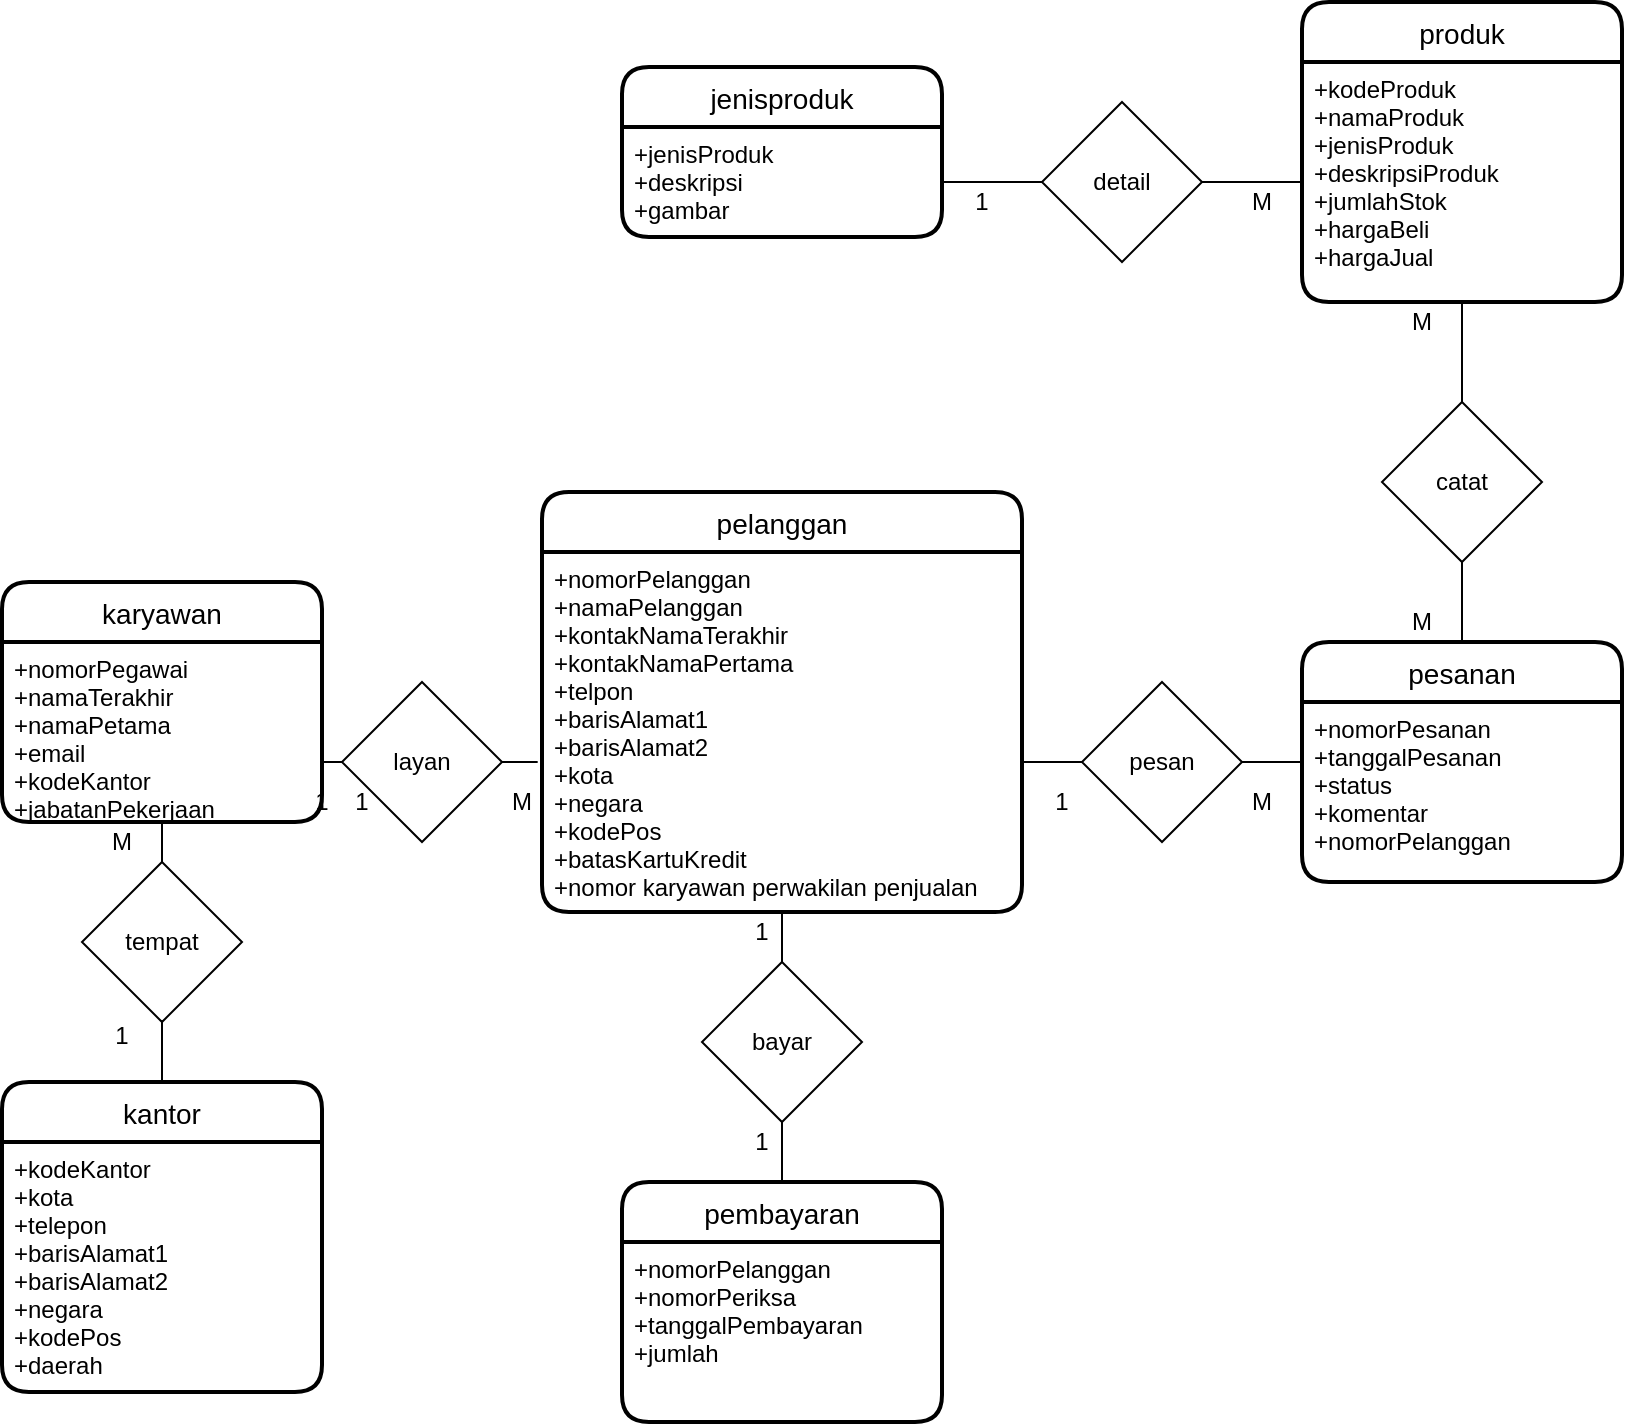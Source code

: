 <mxfile version="14.0.0"><diagram id="56AqC4jp03RxfywIVP9d" name="Page-1"><mxGraphModel dx="806" dy="1688" grid="1" gridSize="10" guides="1" tooltips="1" connect="1" arrows="1" fold="1" page="1" pageScale="1" pageWidth="827" pageHeight="1169" math="0" shadow="0"><root><mxCell id="0"/><mxCell id="1" parent="0"/><mxCell id="IKhC9tS_Qys87OeUw4fw-12" value="" style="endArrow=none;html=1;entryX=0.5;entryY=1;entryDx=0;entryDy=0;exitX=0.5;exitY=0;exitDx=0;exitDy=0;" parent="1" source="Dr9Og1xa7zKaga_bHuIm-20" target="IKhC9tS_Qys87OeUw4fw-66" edge="1"><mxGeometry width="50" height="50" relative="1" as="geometry"><mxPoint x="370" y="490" as="sourcePoint"/><mxPoint x="369.5" y="460" as="targetPoint"/></mxGeometry></mxCell><mxCell id="IKhC9tS_Qys87OeUw4fw-13" value="" style="endArrow=none;html=1;exitX=0.5;exitY=0;exitDx=0;exitDy=0;entryX=0.5;entryY=1;entryDx=0;entryDy=0;" parent="1" source="Dr9Og1xa7zKaga_bHuIm-18" target="IKhC9tS_Qys87OeUw4fw-69" edge="1"><mxGeometry width="50" height="50" relative="1" as="geometry"><mxPoint x="90" y="520" as="sourcePoint"/><mxPoint x="80" y="400" as="targetPoint"/></mxGeometry></mxCell><mxCell id="IKhC9tS_Qys87OeUw4fw-14" value="" style="endArrow=none;html=1;entryX=1;entryY=0.5;entryDx=0;entryDy=0;exitX=0;exitY=0.5;exitDx=0;exitDy=0;" parent="1" source="n4CuuyzOpn1lhp555N89-1" target="IKhC9tS_Qys87OeUw4fw-58" edge="1"><mxGeometry width="50" height="50" relative="1" as="geometry"><mxPoint x="600" y="145" as="sourcePoint"/><mxPoint x="460" y="100" as="targetPoint"/></mxGeometry></mxCell><mxCell id="IKhC9tS_Qys87OeUw4fw-18" value="" style="endArrow=none;html=1;entryX=-0.009;entryY=0.583;entryDx=0;entryDy=0;entryPerimeter=0;exitX=1;exitY=0.5;exitDx=0;exitDy=0;" parent="1" source="Dr9Og1xa7zKaga_bHuIm-15" target="IKhC9tS_Qys87OeUw4fw-66" edge="1"><mxGeometry width="50" height="50" relative="1" as="geometry"><mxPoint x="180" y="360" as="sourcePoint"/><mxPoint x="260" y="345" as="targetPoint"/></mxGeometry></mxCell><mxCell id="IKhC9tS_Qys87OeUw4fw-33" value="" style="endArrow=none;html=1;entryX=0.5;entryY=1;entryDx=0;entryDy=0;exitX=0.5;exitY=0;exitDx=0;exitDy=0;" parent="1" source="Dr9Og1xa7zKaga_bHuIm-5" target="IKhC9tS_Qys87OeUw4fw-60" edge="1"><mxGeometry width="50" height="50" relative="1" as="geometry"><mxPoint x="680" y="230" as="sourcePoint"/><mxPoint x="660" y="130" as="targetPoint"/></mxGeometry></mxCell><mxCell id="IKhC9tS_Qys87OeUw4fw-45" value="1" style="text;html=1;strokeColor=none;fillColor=none;align=center;verticalAlign=middle;whiteSpace=wrap;rounded=0;" parent="1" vertex="1"><mxGeometry x="150" y="370" width="40" height="20" as="geometry"/></mxCell><mxCell id="IKhC9tS_Qys87OeUw4fw-46" value="M" style="text;html=1;strokeColor=none;fillColor=none;align=center;verticalAlign=middle;whiteSpace=wrap;rounded=0;" parent="1" vertex="1"><mxGeometry x="250" y="370" width="40" height="20" as="geometry"/></mxCell><mxCell id="IKhC9tS_Qys87OeUw4fw-47" value="M" style="text;html=1;strokeColor=none;fillColor=none;align=center;verticalAlign=middle;whiteSpace=wrap;rounded=0;" parent="1" vertex="1"><mxGeometry x="50" y="390" width="40" height="20" as="geometry"/></mxCell><mxCell id="IKhC9tS_Qys87OeUw4fw-48" value="1" style="text;html=1;strokeColor=none;fillColor=none;align=center;verticalAlign=middle;whiteSpace=wrap;rounded=0;" parent="1" vertex="1"><mxGeometry x="370" y="435" width="40" height="20" as="geometry"/></mxCell><mxCell id="IKhC9tS_Qys87OeUw4fw-49" value="1" style="text;html=1;strokeColor=none;fillColor=none;align=center;verticalAlign=middle;whiteSpace=wrap;rounded=0;" parent="1" vertex="1"><mxGeometry x="170" y="370" width="40" height="20" as="geometry"/></mxCell><mxCell id="IKhC9tS_Qys87OeUw4fw-50" value="1" style="text;html=1;strokeColor=none;fillColor=none;align=center;verticalAlign=middle;whiteSpace=wrap;rounded=0;" parent="1" vertex="1"><mxGeometry x="370" y="540" width="40" height="20" as="geometry"/></mxCell><mxCell id="IKhC9tS_Qys87OeUw4fw-51" value="1" style="text;html=1;strokeColor=none;fillColor=none;align=center;verticalAlign=middle;whiteSpace=wrap;rounded=0;" parent="1" vertex="1"><mxGeometry x="520" y="370" width="40" height="20" as="geometry"/></mxCell><mxCell id="IKhC9tS_Qys87OeUw4fw-52" value="M" style="text;html=1;strokeColor=none;fillColor=none;align=center;verticalAlign=middle;whiteSpace=wrap;rounded=0;" parent="1" vertex="1"><mxGeometry x="620" y="370" width="40" height="20" as="geometry"/></mxCell><mxCell id="IKhC9tS_Qys87OeUw4fw-53" value="M&lt;span style=&quot;color: rgba(0 , 0 , 0 , 0) ; font-family: monospace ; font-size: 0px&quot;&gt;%3CmxGraphModel%3E%3Croot%3E%3CmxCell%20id%3D%220%22%2F%3E%3CmxCell%20id%3D%221%22%20parent%3D%220%22%2F%3E%3CmxCell%20id%3D%222%22%20value%3D%221%22%20style%3D%22text%3Bhtml%3D1%3BstrokeColor%3Dnone%3BfillColor%3Dnone%3Balign%3Dcenter%3BverticalAlign%3Dmiddle%3BwhiteSpace%3Dwrap%3Brounded%3D0%3B%22%20vertex%3D%221%22%20parent%3D%221%22%3E%3CmxGeometry%20x%3D%22450%22%20y%3D%22330%22%20width%3D%2240%22%20height%3D%2220%22%20as%3D%22geometry%22%2F%3E%3C%2FmxCell%3E%3C%2Froot%3E%3C%2FmxGraphModel%3E&lt;/span&gt;" style="text;html=1;strokeColor=none;fillColor=none;align=center;verticalAlign=middle;whiteSpace=wrap;rounded=0;" parent="1" vertex="1"><mxGeometry x="700" y="280" width="40" height="20" as="geometry"/></mxCell><mxCell id="IKhC9tS_Qys87OeUw4fw-54" value="M&lt;span style=&quot;color: rgba(0 , 0 , 0 , 0) ; font-family: monospace ; font-size: 0px&quot;&gt;%3CmxGraphModel%3E%3Croot%3E%3CmxCell%20id%3D%220%22%2F%3E%3CmxCell%20id%3D%221%22%20parent%3D%220%22%2F%3E%3CmxCell%20id%3D%222%22%20value%3D%221%22%20style%3D%22text%3Bhtml%3D1%3BstrokeColor%3Dnone%3BfillColor%3Dnone%3Balign%3Dcenter%3BverticalAlign%3Dmiddle%3BwhiteSpace%3Dwrap%3Brounded%3D0%3B%22%20vertex%3D%221%22%20parent%3D%221%22%3E%3CmxGeometry%20x%3D%22450%22%20y%3D%22330%22%20width%3D%2240%22%20height%3D%2220%22%20as%3D%22geometry%22%2F%3E%3C%2FmxCell%3E%3C%2Froot%3E%3C%2FmxGraphModel%3E&lt;/span&gt;" style="text;html=1;strokeColor=none;fillColor=none;align=center;verticalAlign=middle;whiteSpace=wrap;rounded=0;" parent="1" vertex="1"><mxGeometry x="700" y="130" width="40" height="20" as="geometry"/></mxCell><mxCell id="IKhC9tS_Qys87OeUw4fw-55" value="M&lt;span style=&quot;color: rgba(0 , 0 , 0 , 0) ; font-family: monospace ; font-size: 0px&quot;&gt;%3CmxGraphModel%3E%3Croot%3E%3CmxCell%20id%3D%220%22%2F%3E%3CmxCell%20id%3D%221%22%20parent%3D%220%22%2F%3E%3CmxCell%20id%3D%222%22%20value%3D%221%22%20style%3D%22text%3Bhtml%3D1%3BstrokeColor%3Dnone%3BfillColor%3Dnone%3Balign%3Dcenter%3BverticalAlign%3Dmiddle%3BwhiteSpace%3Dwrap%3Brounded%3D0%3B%22%20vertex%3D%221%22%20parent%3D%221%22%3E%3CmxGeometry%20x%3D%22450%22%20y%3D%22330%22%20width%3D%2240%22%20height%3D%2220%22%20as%3D%22geometry%22%2F%3E%3C%2FmxCell%3E%3C%2Froot%3E%3C%2FmxGraphModel%3E&lt;/span&gt;" style="text;html=1;strokeColor=none;fillColor=none;align=center;verticalAlign=middle;whiteSpace=wrap;rounded=0;" parent="1" vertex="1"><mxGeometry x="620" y="70" width="40" height="20" as="geometry"/></mxCell><mxCell id="IKhC9tS_Qys87OeUw4fw-56" value="1" style="text;html=1;strokeColor=none;fillColor=none;align=center;verticalAlign=middle;whiteSpace=wrap;rounded=0;" parent="1" vertex="1"><mxGeometry x="480" y="70" width="40" height="20" as="geometry"/></mxCell><mxCell id="IKhC9tS_Qys87OeUw4fw-57" value="jenisproduk" style="swimlane;childLayout=stackLayout;horizontal=1;startSize=30;horizontalStack=0;rounded=1;fontSize=14;fontStyle=0;strokeWidth=2;resizeParent=0;resizeLast=1;shadow=0;dashed=0;align=center;" parent="1" vertex="1"><mxGeometry x="320" y="12.5" width="160" height="85" as="geometry"><mxRectangle x="290" y="70" width="100" height="30" as="alternateBounds"/></mxGeometry></mxCell><mxCell id="IKhC9tS_Qys87OeUw4fw-58" value="+jenisProduk&#xA;+deskripsi&#xA;+gambar" style="align=left;strokeColor=none;fillColor=none;spacingLeft=4;fontSize=12;verticalAlign=top;resizable=0;rotatable=0;part=1;" parent="IKhC9tS_Qys87OeUw4fw-57" vertex="1"><mxGeometry y="30" width="160" height="55" as="geometry"/></mxCell><mxCell id="IKhC9tS_Qys87OeUw4fw-59" value="produk" style="swimlane;childLayout=stackLayout;horizontal=1;startSize=30;horizontalStack=0;rounded=1;fontSize=14;fontStyle=0;strokeWidth=2;resizeParent=0;resizeLast=1;shadow=0;dashed=0;align=center;" parent="1" vertex="1"><mxGeometry x="660" y="-20" width="160" height="150" as="geometry"><mxRectangle x="580" y="70" width="80" height="30" as="alternateBounds"/></mxGeometry></mxCell><mxCell id="IKhC9tS_Qys87OeUw4fw-60" value="+kodeProduk&#xA;+namaProduk&#xA;+jenisProduk&#xA;+deskripsiProduk&#xA;+jumlahStok&#xA;+hargaBeli&#xA;+hargaJual&#xA;" style="align=left;strokeColor=none;fillColor=none;spacingLeft=4;fontSize=12;verticalAlign=top;resizable=0;rotatable=0;part=1;" parent="IKhC9tS_Qys87OeUw4fw-59" vertex="1"><mxGeometry y="30" width="160" height="120" as="geometry"/></mxCell><mxCell id="IKhC9tS_Qys87OeUw4fw-63" value="pesanan" style="swimlane;childLayout=stackLayout;horizontal=1;startSize=30;horizontalStack=0;rounded=1;fontSize=14;fontStyle=0;strokeWidth=2;resizeParent=0;resizeLast=1;shadow=0;dashed=0;align=center;" parent="1" vertex="1"><mxGeometry x="660" y="300" width="160" height="120" as="geometry"/></mxCell><mxCell id="IKhC9tS_Qys87OeUw4fw-64" value="+nomorPesanan&#xA;+tanggalPesanan&#xA;+status&#xA;+komentar&#xA;+nomorPelanggan" style="align=left;strokeColor=none;fillColor=none;spacingLeft=4;fontSize=12;verticalAlign=top;resizable=0;rotatable=0;part=1;" parent="IKhC9tS_Qys87OeUw4fw-63" vertex="1"><mxGeometry y="30" width="160" height="90" as="geometry"/></mxCell><mxCell id="IKhC9tS_Qys87OeUw4fw-65" value="pelanggan" style="swimlane;childLayout=stackLayout;horizontal=1;startSize=30;horizontalStack=0;rounded=1;fontSize=14;fontStyle=0;strokeWidth=2;resizeParent=0;resizeLast=1;shadow=0;dashed=0;align=center;" parent="1" vertex="1"><mxGeometry x="280" y="225" width="240" height="210" as="geometry"/></mxCell><mxCell id="IKhC9tS_Qys87OeUw4fw-66" value="+nomorPelanggan&#xA;+namaPelanggan&#xA;+kontakNamaTerakhir&#xA;+kontakNamaPertama&#xA;+telpon&#xA;+barisAlamat1&#xA;+barisAlamat2&#xA;+kota&#xA;+negara&#xA;+kodePos&#xA;+batasKartuKredit&#xA;+nomor karyawan perwakilan penjualan" style="align=left;strokeColor=none;fillColor=none;spacingLeft=4;fontSize=12;verticalAlign=top;resizable=0;rotatable=0;part=1;" parent="IKhC9tS_Qys87OeUw4fw-65" vertex="1"><mxGeometry y="30" width="240" height="180" as="geometry"/></mxCell><mxCell id="IKhC9tS_Qys87OeUw4fw-68" value="karyawan" style="swimlane;childLayout=stackLayout;horizontal=1;startSize=30;horizontalStack=0;rounded=1;fontSize=14;fontStyle=0;strokeWidth=2;resizeParent=0;resizeLast=1;shadow=0;dashed=0;align=center;" parent="1" vertex="1"><mxGeometry x="10" y="270" width="160" height="120" as="geometry"/></mxCell><mxCell id="IKhC9tS_Qys87OeUw4fw-69" value="+nomorPegawai&#xA;+namaTerakhir&#xA;+namaPetama&#xA;+email&#xA;+kodeKantor&#xA;+jabatanPekerjaan" style="align=left;strokeColor=none;fillColor=none;spacingLeft=4;fontSize=12;verticalAlign=top;resizable=0;rotatable=0;part=1;" parent="IKhC9tS_Qys87OeUw4fw-68" vertex="1"><mxGeometry y="30" width="160" height="90" as="geometry"/></mxCell><mxCell id="IKhC9tS_Qys87OeUw4fw-70" value="kantor" style="swimlane;childLayout=stackLayout;horizontal=1;startSize=30;horizontalStack=0;rounded=1;fontSize=14;fontStyle=0;strokeWidth=2;resizeParent=0;resizeLast=1;shadow=0;dashed=0;align=center;" parent="1" vertex="1"><mxGeometry x="10" y="520" width="160" height="155" as="geometry"/></mxCell><mxCell id="IKhC9tS_Qys87OeUw4fw-71" value="+kodeKantor&#xA;+kota&#xA;+telepon&#xA;+barisAlamat1&#xA;+barisAlamat2&#xA;+negara&#xA;+kodePos&#xA;+daerah" style="align=left;strokeColor=none;fillColor=none;spacingLeft=4;fontSize=12;verticalAlign=top;resizable=0;rotatable=0;part=1;" parent="IKhC9tS_Qys87OeUw4fw-70" vertex="1"><mxGeometry y="30" width="160" height="125" as="geometry"/></mxCell><mxCell id="IKhC9tS_Qys87OeUw4fw-73" value="pembayaran" style="swimlane;childLayout=stackLayout;horizontal=1;startSize=30;horizontalStack=0;rounded=1;fontSize=14;fontStyle=0;strokeWidth=2;resizeParent=0;resizeLast=1;shadow=0;dashed=0;align=center;" parent="1" vertex="1"><mxGeometry x="320" y="570" width="160" height="120" as="geometry"/></mxCell><mxCell id="IKhC9tS_Qys87OeUw4fw-74" value="+nomorPelanggan&#xA;+nomorPeriksa&#xA;+tanggalPembayaran&#xA;+jumlah" style="align=left;strokeColor=none;fillColor=none;spacingLeft=4;fontSize=12;verticalAlign=top;resizable=0;rotatable=0;part=1;" parent="IKhC9tS_Qys87OeUw4fw-73" vertex="1"><mxGeometry y="30" width="160" height="90" as="geometry"/></mxCell><mxCell id="IKhC9tS_Qys87OeUw4fw-77" value="1" style="text;html=1;strokeColor=none;fillColor=none;align=center;verticalAlign=middle;whiteSpace=wrap;rounded=0;" parent="1" vertex="1"><mxGeometry x="50" y="487" width="40" height="20" as="geometry"/></mxCell><mxCell id="n4CuuyzOpn1lhp555N89-1" value="detail" style="rhombus;whiteSpace=wrap;html=1;" parent="1" vertex="1"><mxGeometry x="530" y="30" width="80" height="80" as="geometry"/></mxCell><mxCell id="n4CuuyzOpn1lhp555N89-2" value="" style="endArrow=none;html=1;entryX=1;entryY=0.5;entryDx=0;entryDy=0;exitX=0;exitY=0.5;exitDx=0;exitDy=0;" parent="1" source="IKhC9tS_Qys87OeUw4fw-60" target="n4CuuyzOpn1lhp555N89-1" edge="1"><mxGeometry width="50" height="50" relative="1" as="geometry"><mxPoint x="580" y="120" as="sourcePoint"/><mxPoint x="450" y="117.5" as="targetPoint"/></mxGeometry></mxCell><mxCell id="Dr9Og1xa7zKaga_bHuIm-5" value="catat" style="rhombus;whiteSpace=wrap;html=1;" parent="1" vertex="1"><mxGeometry x="700" y="180" width="80" height="80" as="geometry"/></mxCell><mxCell id="Dr9Og1xa7zKaga_bHuIm-6" value="" style="endArrow=none;html=1;entryX=0.5;entryY=1;entryDx=0;entryDy=0;exitX=0.5;exitY=0;exitDx=0;exitDy=0;" parent="1" source="IKhC9tS_Qys87OeUw4fw-63" target="Dr9Og1xa7zKaga_bHuIm-5" edge="1"><mxGeometry width="50" height="50" relative="1" as="geometry"><mxPoint x="720" y="280" as="sourcePoint"/><mxPoint x="720" y="130" as="targetPoint"/></mxGeometry></mxCell><mxCell id="Dr9Og1xa7zKaga_bHuIm-8" value="" style="endArrow=none;html=1;entryX=0.996;entryY=0.583;entryDx=0;entryDy=0;exitX=0;exitY=0.5;exitDx=0;exitDy=0;entryPerimeter=0;" parent="1" source="Dr9Og1xa7zKaga_bHuIm-9" target="IKhC9tS_Qys87OeUw4fw-66" edge="1"><mxGeometry width="50" height="50" relative="1" as="geometry"><mxPoint x="610" y="359.5" as="sourcePoint"/><mxPoint x="540" y="359.5" as="targetPoint"/></mxGeometry></mxCell><mxCell id="Dr9Og1xa7zKaga_bHuIm-15" value="layan" style="rhombus;whiteSpace=wrap;html=1;" parent="1" vertex="1"><mxGeometry x="180" y="320" width="80" height="80" as="geometry"/></mxCell><mxCell id="Dr9Og1xa7zKaga_bHuIm-16" value="" style="endArrow=none;html=1;exitX=1;exitY=0.667;exitDx=0;exitDy=0;exitPerimeter=0;entryX=0;entryY=0.5;entryDx=0;entryDy=0;" parent="1" source="IKhC9tS_Qys87OeUw4fw-69" target="Dr9Og1xa7zKaga_bHuIm-15" edge="1"><mxGeometry width="50" height="50" relative="1" as="geometry"><mxPoint x="170" y="360.03" as="sourcePoint"/><mxPoint x="200" y="290" as="targetPoint"/></mxGeometry></mxCell><mxCell id="Dr9Og1xa7zKaga_bHuIm-18" value="tempat" style="rhombus;whiteSpace=wrap;html=1;" parent="1" vertex="1"><mxGeometry x="50" y="410" width="80" height="80" as="geometry"/></mxCell><mxCell id="Dr9Og1xa7zKaga_bHuIm-19" value="" style="endArrow=none;html=1;exitX=0.5;exitY=0;exitDx=0;exitDy=0;entryX=0.5;entryY=1;entryDx=0;entryDy=0;" parent="1" source="IKhC9tS_Qys87OeUw4fw-70" target="Dr9Og1xa7zKaga_bHuIm-18" edge="1"><mxGeometry width="50" height="50" relative="1" as="geometry"><mxPoint x="90" y="507" as="sourcePoint"/><mxPoint x="90" y="390" as="targetPoint"/></mxGeometry></mxCell><mxCell id="Dr9Og1xa7zKaga_bHuIm-20" value="bayar" style="rhombus;whiteSpace=wrap;html=1;" parent="1" vertex="1"><mxGeometry x="360" y="460" width="80" height="80" as="geometry"/></mxCell><mxCell id="Dr9Og1xa7zKaga_bHuIm-21" value="" style="endArrow=none;html=1;entryX=0.5;entryY=1;entryDx=0;entryDy=0;exitX=0.5;exitY=0;exitDx=0;exitDy=0;" parent="1" source="IKhC9tS_Qys87OeUw4fw-73" target="Dr9Og1xa7zKaga_bHuIm-20" edge="1"><mxGeometry width="50" height="50" relative="1" as="geometry"><mxPoint x="405" y="560" as="sourcePoint"/><mxPoint x="405" y="435" as="targetPoint"/></mxGeometry></mxCell><mxCell id="Dr9Og1xa7zKaga_bHuIm-9" value="pesan" style="rhombus;whiteSpace=wrap;html=1;" parent="1" vertex="1"><mxGeometry x="550" y="320" width="80" height="80" as="geometry"/></mxCell><mxCell id="Dr9Og1xa7zKaga_bHuIm-23" value="" style="endArrow=none;html=1;entryX=1;entryY=0.5;entryDx=0;entryDy=0;exitX=0;exitY=0.5;exitDx=0;exitDy=0;" parent="1" source="IKhC9tS_Qys87OeUw4fw-63" target="Dr9Og1xa7zKaga_bHuIm-9" edge="1"><mxGeometry width="50" height="50" relative="1" as="geometry"><mxPoint x="660" y="360" as="sourcePoint"/><mxPoint x="519.04" y="359.94" as="targetPoint"/></mxGeometry></mxCell></root></mxGraphModel></diagram></mxfile>